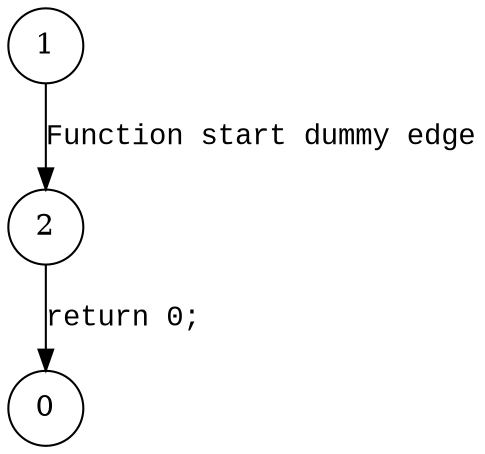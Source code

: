 digraph accept_mutex_off {
1 [shape="circle"]
2 [shape="circle"]
0 [shape="circle"]
1 -> 2 [label="Function start dummy edge" fontname="Courier New"]
2 -> 0 [label="return 0;" fontname="Courier New"]
}